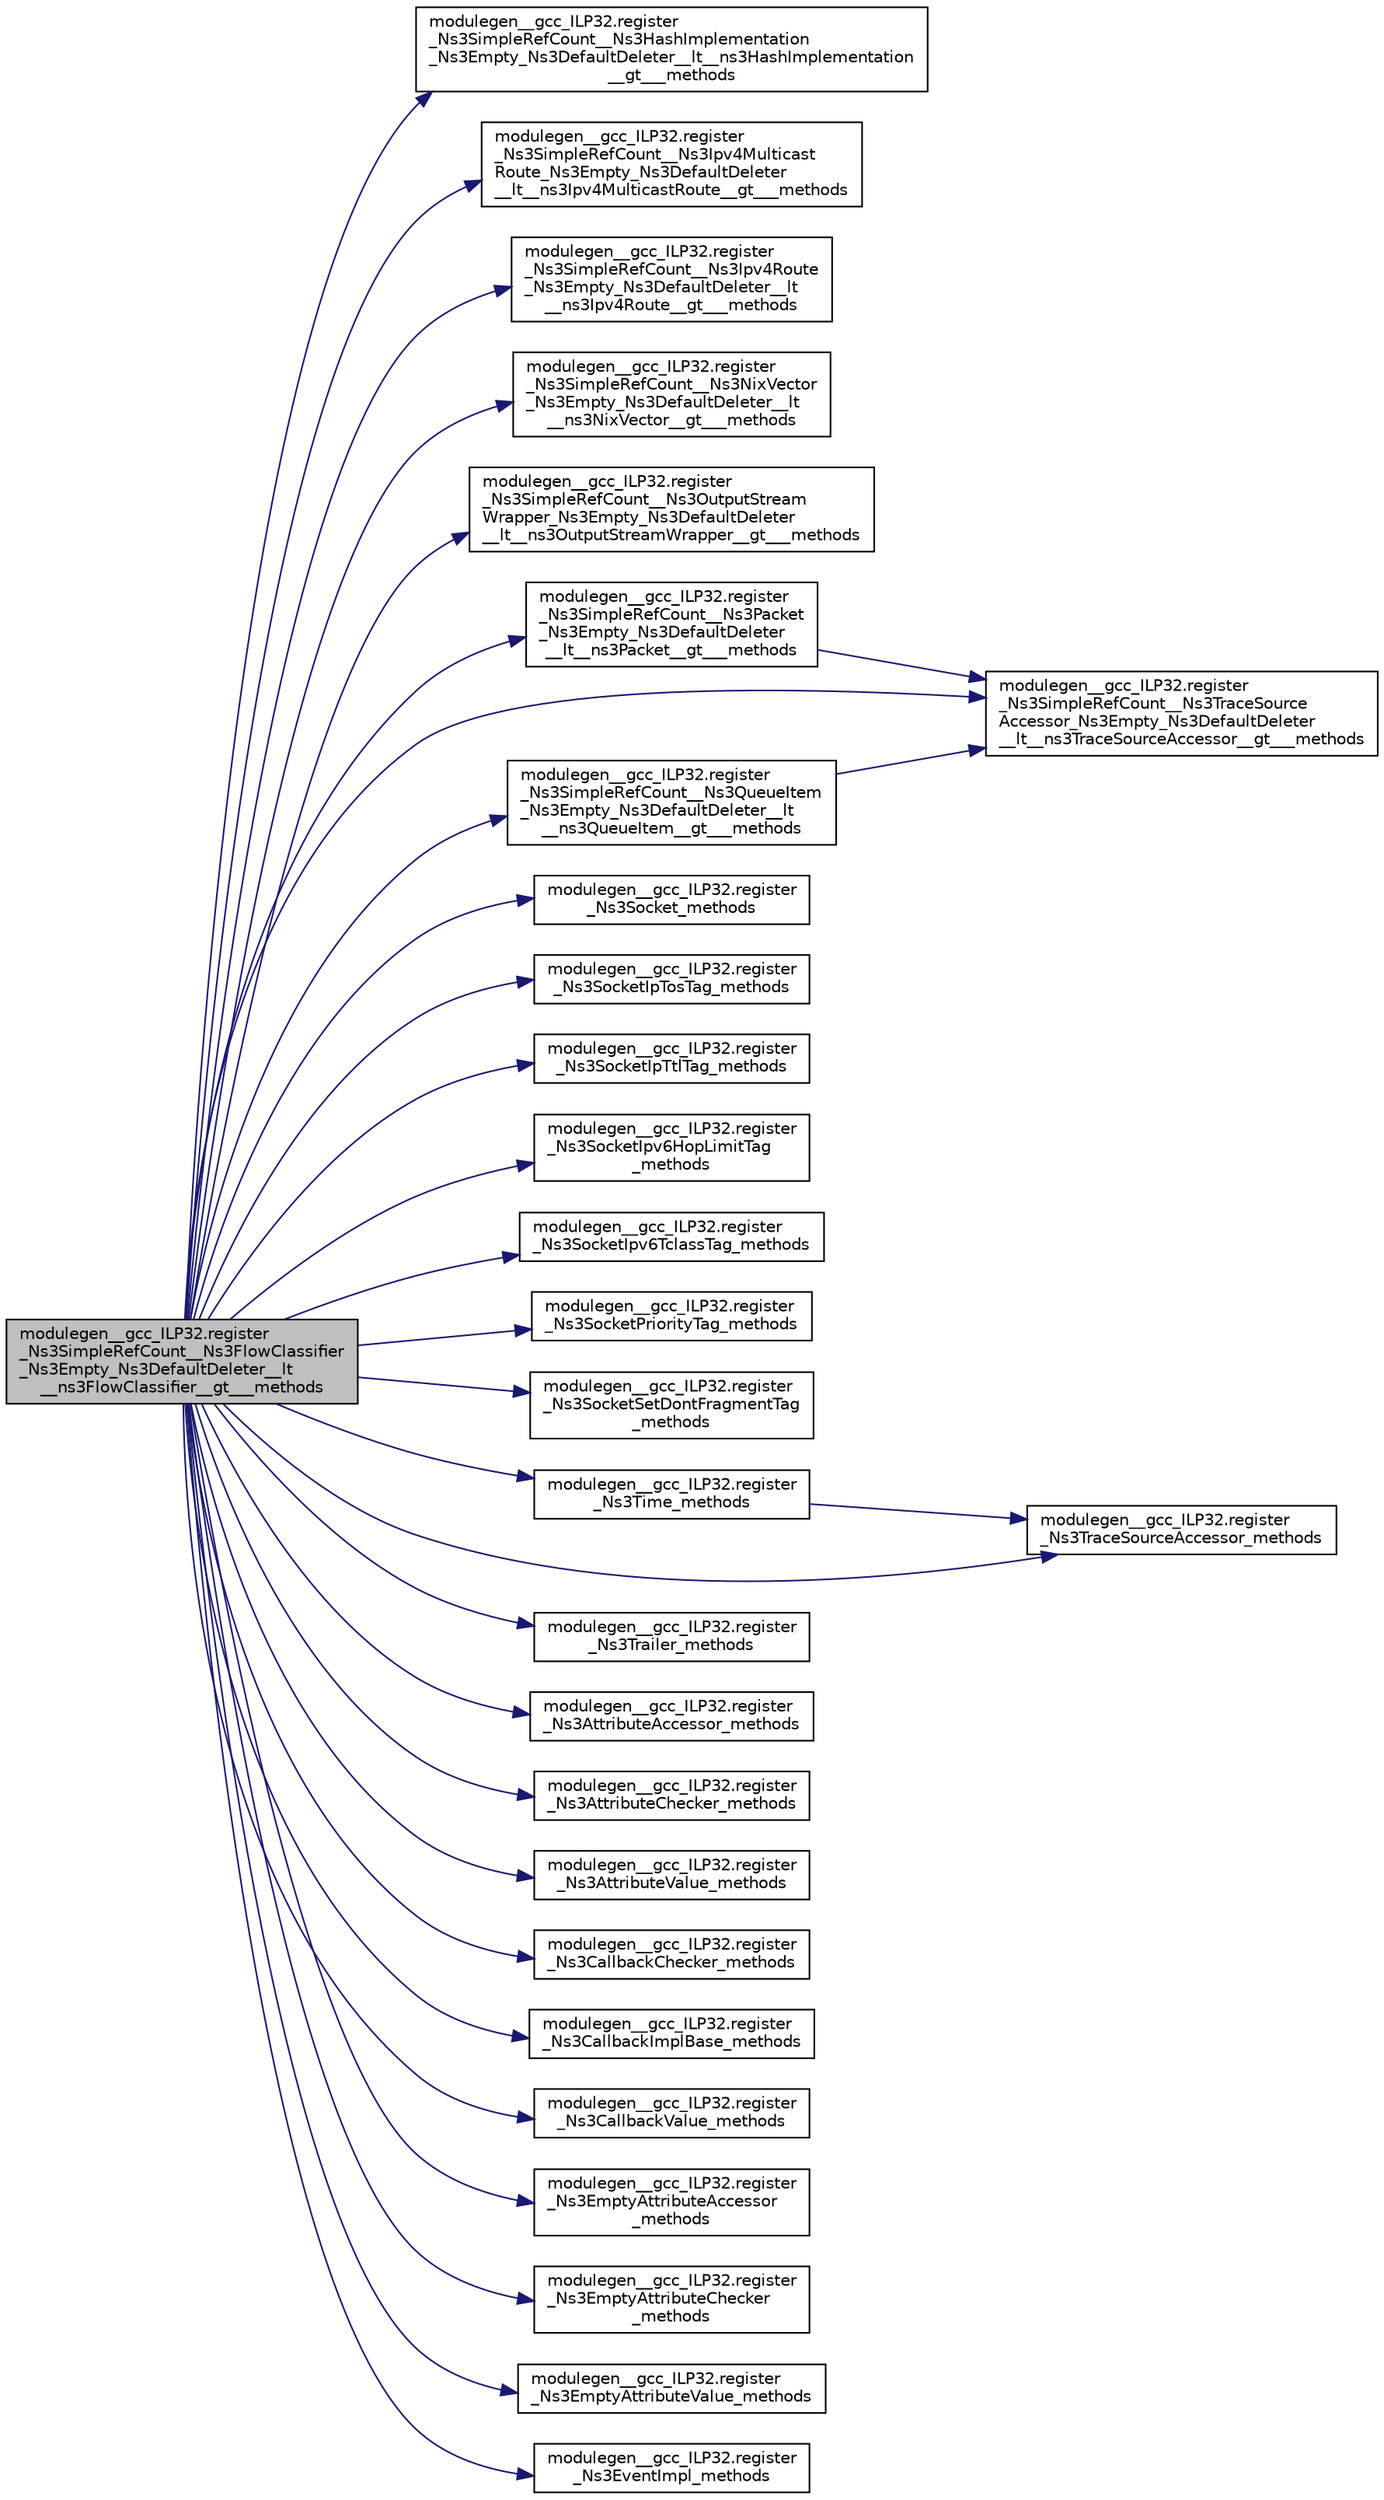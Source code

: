 digraph "modulegen__gcc_ILP32.register_Ns3SimpleRefCount__Ns3FlowClassifier_Ns3Empty_Ns3DefaultDeleter__lt__ns3FlowClassifier__gt___methods"
{
  edge [fontname="Helvetica",fontsize="10",labelfontname="Helvetica",labelfontsize="10"];
  node [fontname="Helvetica",fontsize="10",shape=record];
  rankdir="LR";
  Node1 [label="modulegen__gcc_ILP32.register\l_Ns3SimpleRefCount__Ns3FlowClassifier\l_Ns3Empty_Ns3DefaultDeleter__lt\l__ns3FlowClassifier__gt___methods",height=0.2,width=0.4,color="black", fillcolor="grey75", style="filled", fontcolor="black"];
  Node1 -> Node2 [color="midnightblue",fontsize="10",style="solid"];
  Node2 [label="modulegen__gcc_ILP32.register\l_Ns3SimpleRefCount__Ns3HashImplementation\l_Ns3Empty_Ns3DefaultDeleter__lt__ns3HashImplementation\l__gt___methods",height=0.2,width=0.4,color="black", fillcolor="white", style="filled",URL="$d5/d79/namespacemodulegen____gcc__ILP32.html#a59dad6cf46a3eb90ab74f8388a4708b9"];
  Node1 -> Node3 [color="midnightblue",fontsize="10",style="solid"];
  Node3 [label="modulegen__gcc_ILP32.register\l_Ns3SimpleRefCount__Ns3Ipv4Multicast\lRoute_Ns3Empty_Ns3DefaultDeleter\l__lt__ns3Ipv4MulticastRoute__gt___methods",height=0.2,width=0.4,color="black", fillcolor="white", style="filled",URL="$d5/d79/namespacemodulegen____gcc__ILP32.html#a46ccc6bf249e8bb1ba19bf6f39180d45"];
  Node1 -> Node4 [color="midnightblue",fontsize="10",style="solid"];
  Node4 [label="modulegen__gcc_ILP32.register\l_Ns3SimpleRefCount__Ns3Ipv4Route\l_Ns3Empty_Ns3DefaultDeleter__lt\l__ns3Ipv4Route__gt___methods",height=0.2,width=0.4,color="black", fillcolor="white", style="filled",URL="$d5/d79/namespacemodulegen____gcc__ILP32.html#a4089e3723f80b4237756851c380f9f8a"];
  Node1 -> Node5 [color="midnightblue",fontsize="10",style="solid"];
  Node5 [label="modulegen__gcc_ILP32.register\l_Ns3SimpleRefCount__Ns3NixVector\l_Ns3Empty_Ns3DefaultDeleter__lt\l__ns3NixVector__gt___methods",height=0.2,width=0.4,color="black", fillcolor="white", style="filled",URL="$d5/d79/namespacemodulegen____gcc__ILP32.html#acf2fe3353b3614ad36d5edc27d55dc08"];
  Node1 -> Node6 [color="midnightblue",fontsize="10",style="solid"];
  Node6 [label="modulegen__gcc_ILP32.register\l_Ns3SimpleRefCount__Ns3OutputStream\lWrapper_Ns3Empty_Ns3DefaultDeleter\l__lt__ns3OutputStreamWrapper__gt___methods",height=0.2,width=0.4,color="black", fillcolor="white", style="filled",URL="$d5/d79/namespacemodulegen____gcc__ILP32.html#a4d1d8838713af407eb5e2cdb71da8b0b"];
  Node1 -> Node7 [color="midnightblue",fontsize="10",style="solid"];
  Node7 [label="modulegen__gcc_ILP32.register\l_Ns3SimpleRefCount__Ns3Packet\l_Ns3Empty_Ns3DefaultDeleter\l__lt__ns3Packet__gt___methods",height=0.2,width=0.4,color="black", fillcolor="white", style="filled",URL="$d5/d79/namespacemodulegen____gcc__ILP32.html#a0ef742c28dd795a6ce9adfeac1b275b8"];
  Node7 -> Node8 [color="midnightblue",fontsize="10",style="solid"];
  Node8 [label="modulegen__gcc_ILP32.register\l_Ns3SimpleRefCount__Ns3TraceSource\lAccessor_Ns3Empty_Ns3DefaultDeleter\l__lt__ns3TraceSourceAccessor__gt___methods",height=0.2,width=0.4,color="black", fillcolor="white", style="filled",URL="$d5/d79/namespacemodulegen____gcc__ILP32.html#a54ea4c3c62de90cf295c66cffbc336c8"];
  Node1 -> Node9 [color="midnightblue",fontsize="10",style="solid"];
  Node9 [label="modulegen__gcc_ILP32.register\l_Ns3SimpleRefCount__Ns3QueueItem\l_Ns3Empty_Ns3DefaultDeleter__lt\l__ns3QueueItem__gt___methods",height=0.2,width=0.4,color="black", fillcolor="white", style="filled",URL="$d5/d79/namespacemodulegen____gcc__ILP32.html#a4e8d458b2fa0675e05a5b6c3d3966994"];
  Node9 -> Node8 [color="midnightblue",fontsize="10",style="solid"];
  Node1 -> Node8 [color="midnightblue",fontsize="10",style="solid"];
  Node1 -> Node10 [color="midnightblue",fontsize="10",style="solid"];
  Node10 [label="modulegen__gcc_ILP32.register\l_Ns3Socket_methods",height=0.2,width=0.4,color="black", fillcolor="white", style="filled",URL="$d5/d79/namespacemodulegen____gcc__ILP32.html#a8ce744b0ab962d945946183e651a1093"];
  Node1 -> Node11 [color="midnightblue",fontsize="10",style="solid"];
  Node11 [label="modulegen__gcc_ILP32.register\l_Ns3SocketIpTosTag_methods",height=0.2,width=0.4,color="black", fillcolor="white", style="filled",URL="$d5/d79/namespacemodulegen____gcc__ILP32.html#a1d60ddfb175255b5ce871317d24a10a0"];
  Node1 -> Node12 [color="midnightblue",fontsize="10",style="solid"];
  Node12 [label="modulegen__gcc_ILP32.register\l_Ns3SocketIpTtlTag_methods",height=0.2,width=0.4,color="black", fillcolor="white", style="filled",URL="$d5/d79/namespacemodulegen____gcc__ILP32.html#a9cff31572b2259709e940d9e2855c9ab"];
  Node1 -> Node13 [color="midnightblue",fontsize="10",style="solid"];
  Node13 [label="modulegen__gcc_ILP32.register\l_Ns3SocketIpv6HopLimitTag\l_methods",height=0.2,width=0.4,color="black", fillcolor="white", style="filled",URL="$d5/d79/namespacemodulegen____gcc__ILP32.html#a08d0087ff2c10e0c1bee2561ebe9367b"];
  Node1 -> Node14 [color="midnightblue",fontsize="10",style="solid"];
  Node14 [label="modulegen__gcc_ILP32.register\l_Ns3SocketIpv6TclassTag_methods",height=0.2,width=0.4,color="black", fillcolor="white", style="filled",URL="$d5/d79/namespacemodulegen____gcc__ILP32.html#aeaf274b2ff8afd19c5171f66e6813a49"];
  Node1 -> Node15 [color="midnightblue",fontsize="10",style="solid"];
  Node15 [label="modulegen__gcc_ILP32.register\l_Ns3SocketPriorityTag_methods",height=0.2,width=0.4,color="black", fillcolor="white", style="filled",URL="$d5/d79/namespacemodulegen____gcc__ILP32.html#ad1400349f5484561618e7daf55e8db46"];
  Node1 -> Node16 [color="midnightblue",fontsize="10",style="solid"];
  Node16 [label="modulegen__gcc_ILP32.register\l_Ns3SocketSetDontFragmentTag\l_methods",height=0.2,width=0.4,color="black", fillcolor="white", style="filled",URL="$d5/d79/namespacemodulegen____gcc__ILP32.html#aab7d3f70a48bea520a622e02343abfc9"];
  Node1 -> Node17 [color="midnightblue",fontsize="10",style="solid"];
  Node17 [label="modulegen__gcc_ILP32.register\l_Ns3Time_methods",height=0.2,width=0.4,color="black", fillcolor="white", style="filled",URL="$d5/d79/namespacemodulegen____gcc__ILP32.html#a4bcbbf479533e8b6fb238739668fe36d"];
  Node17 -> Node18 [color="midnightblue",fontsize="10",style="solid"];
  Node18 [label="modulegen__gcc_ILP32.register\l_Ns3TraceSourceAccessor_methods",height=0.2,width=0.4,color="black", fillcolor="white", style="filled",URL="$d5/d79/namespacemodulegen____gcc__ILP32.html#a3451d08858386f1fa04131d165c83ba0"];
  Node1 -> Node18 [color="midnightblue",fontsize="10",style="solid"];
  Node1 -> Node19 [color="midnightblue",fontsize="10",style="solid"];
  Node19 [label="modulegen__gcc_ILP32.register\l_Ns3Trailer_methods",height=0.2,width=0.4,color="black", fillcolor="white", style="filled",URL="$d5/d79/namespacemodulegen____gcc__ILP32.html#a7be1ac5e0e1a8ec544474f384e1642fc"];
  Node1 -> Node20 [color="midnightblue",fontsize="10",style="solid"];
  Node20 [label="modulegen__gcc_ILP32.register\l_Ns3AttributeAccessor_methods",height=0.2,width=0.4,color="black", fillcolor="white", style="filled",URL="$d5/d79/namespacemodulegen____gcc__ILP32.html#a8f1258b8ab8ec43af174fc3ff9198eb6"];
  Node1 -> Node21 [color="midnightblue",fontsize="10",style="solid"];
  Node21 [label="modulegen__gcc_ILP32.register\l_Ns3AttributeChecker_methods",height=0.2,width=0.4,color="black", fillcolor="white", style="filled",URL="$d5/d79/namespacemodulegen____gcc__ILP32.html#a891dd82b08e1260e01670cf52c90138c"];
  Node1 -> Node22 [color="midnightblue",fontsize="10",style="solid"];
  Node22 [label="modulegen__gcc_ILP32.register\l_Ns3AttributeValue_methods",height=0.2,width=0.4,color="black", fillcolor="white", style="filled",URL="$d5/d79/namespacemodulegen____gcc__ILP32.html#a7475be8fb4d2d4611c513f6d21c50a32"];
  Node1 -> Node23 [color="midnightblue",fontsize="10",style="solid"];
  Node23 [label="modulegen__gcc_ILP32.register\l_Ns3CallbackChecker_methods",height=0.2,width=0.4,color="black", fillcolor="white", style="filled",URL="$d5/d79/namespacemodulegen____gcc__ILP32.html#acf2267ead3a407631a6fe495c0560d6b"];
  Node1 -> Node24 [color="midnightblue",fontsize="10",style="solid"];
  Node24 [label="modulegen__gcc_ILP32.register\l_Ns3CallbackImplBase_methods",height=0.2,width=0.4,color="black", fillcolor="white", style="filled",URL="$d5/d79/namespacemodulegen____gcc__ILP32.html#a9a85026102c692583453c9b637b8b837"];
  Node1 -> Node25 [color="midnightblue",fontsize="10",style="solid"];
  Node25 [label="modulegen__gcc_ILP32.register\l_Ns3CallbackValue_methods",height=0.2,width=0.4,color="black", fillcolor="white", style="filled",URL="$d5/d79/namespacemodulegen____gcc__ILP32.html#a08e2760d3ccd91256fbce9ef63b1e10b"];
  Node1 -> Node26 [color="midnightblue",fontsize="10",style="solid"];
  Node26 [label="modulegen__gcc_ILP32.register\l_Ns3EmptyAttributeAccessor\l_methods",height=0.2,width=0.4,color="black", fillcolor="white", style="filled",URL="$d5/d79/namespacemodulegen____gcc__ILP32.html#a489a942ef59028089c93b9dea61069a3"];
  Node1 -> Node27 [color="midnightblue",fontsize="10",style="solid"];
  Node27 [label="modulegen__gcc_ILP32.register\l_Ns3EmptyAttributeChecker\l_methods",height=0.2,width=0.4,color="black", fillcolor="white", style="filled",URL="$d5/d79/namespacemodulegen____gcc__ILP32.html#a46ed8d8e239b38c1a4353a533fcb77a2"];
  Node1 -> Node28 [color="midnightblue",fontsize="10",style="solid"];
  Node28 [label="modulegen__gcc_ILP32.register\l_Ns3EmptyAttributeValue_methods",height=0.2,width=0.4,color="black", fillcolor="white", style="filled",URL="$d5/d79/namespacemodulegen____gcc__ILP32.html#a4f1a7f7e506590df165bd2f16ec88878"];
  Node1 -> Node29 [color="midnightblue",fontsize="10",style="solid"];
  Node29 [label="modulegen__gcc_ILP32.register\l_Ns3EventImpl_methods",height=0.2,width=0.4,color="black", fillcolor="white", style="filled",URL="$d5/d79/namespacemodulegen____gcc__ILP32.html#a600366111aadb7115136bfec5f8675e7"];
}
